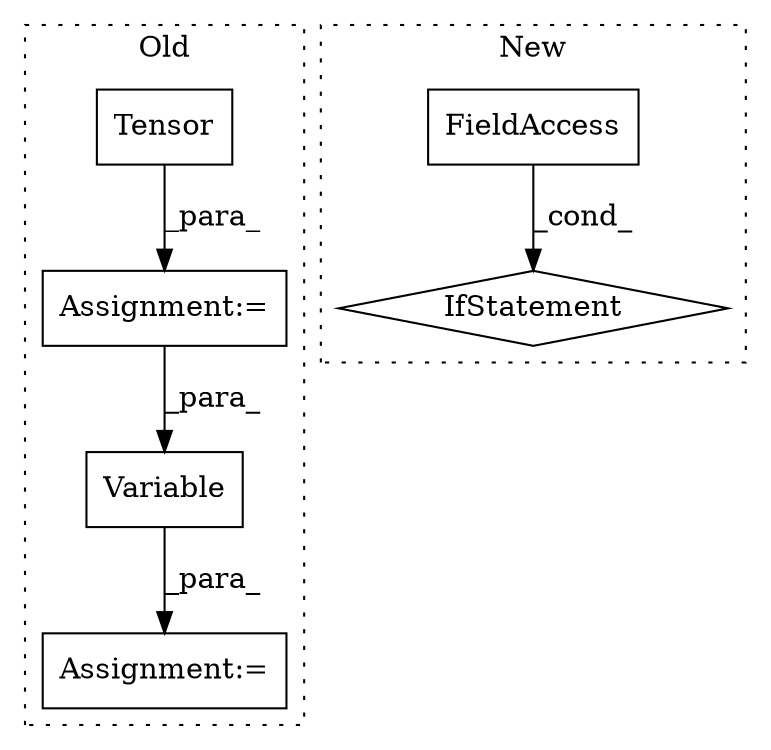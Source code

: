 digraph G {
subgraph cluster0 {
1 [label="Tensor" a="32" s="5695,5714" l="7,1" shape="box"];
3 [label="Assignment:=" a="7" s="5689" l="1" shape="box"];
4 [label="Variable" a="32" s="5768,5794" l="9,1" shape="box"];
6 [label="Assignment:=" a="7" s="5767" l="1" shape="box"];
label = "Old";
style="dotted";
}
subgraph cluster1 {
2 [label="IfStatement" a="25" s="5054,5072" l="4,2" shape="diamond"];
5 [label="FieldAccess" a="22" s="5058" l="14" shape="box"];
label = "New";
style="dotted";
}
1 -> 3 [label="_para_"];
3 -> 4 [label="_para_"];
4 -> 6 [label="_para_"];
5 -> 2 [label="_cond_"];
}